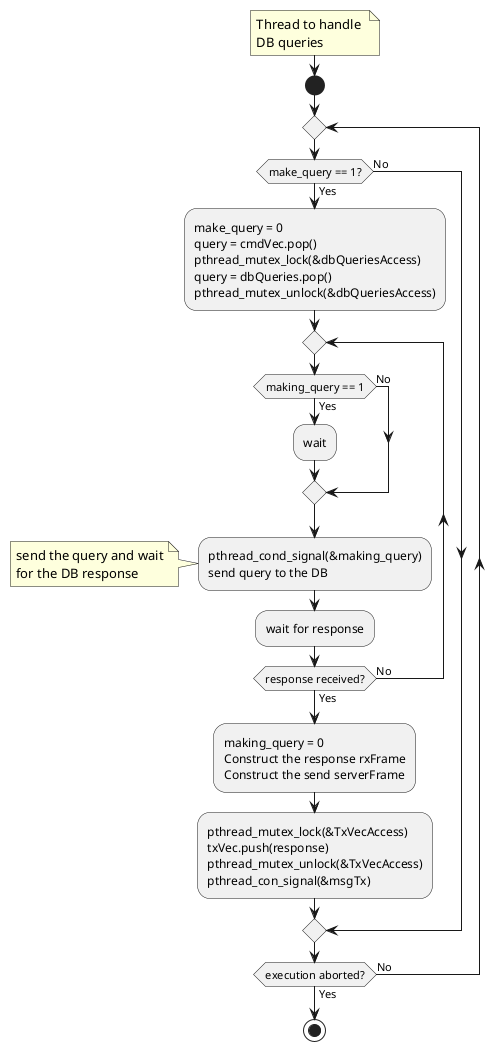 @startuml
'-----------------------
  note right
    Thread to handle 
    DB queries
  end note
'-----------------------
start
    repeat
      if(make_query == 1?) then (Yes)
        :make_query = 0
        query = cmdVec.pop()
        pthread_mutex_lock(&dbQueriesAccess)
        query = dbQueries.pop()
        pthread_mutex_unlock(&dbQueriesAccess);
        repeat
            if(making_query == 1) then (Yes)
              :wait;
            else (No)
            endif
            :pthread_cond_signal(&making_query)
            send query to the DB;
            note left
                send the query and wait
                for the DB response
            end note
            :wait for response;
        repeat while(response received?) is (No) not (Yes)
        :making_query = 0
        Construct the response rxFrame
        Construct the send serverFrame;
        :pthread_mutex_lock(&TxVecAccess)
        txVec.push(response)
        pthread_mutex_unlock(&TxVecAccess)
        pthread_con_signal(&msgTx);
      else (No)
      endif
    repeat while(execution aborted?) is (No) not (Yes)
    stop
'-----------------------
@enduml